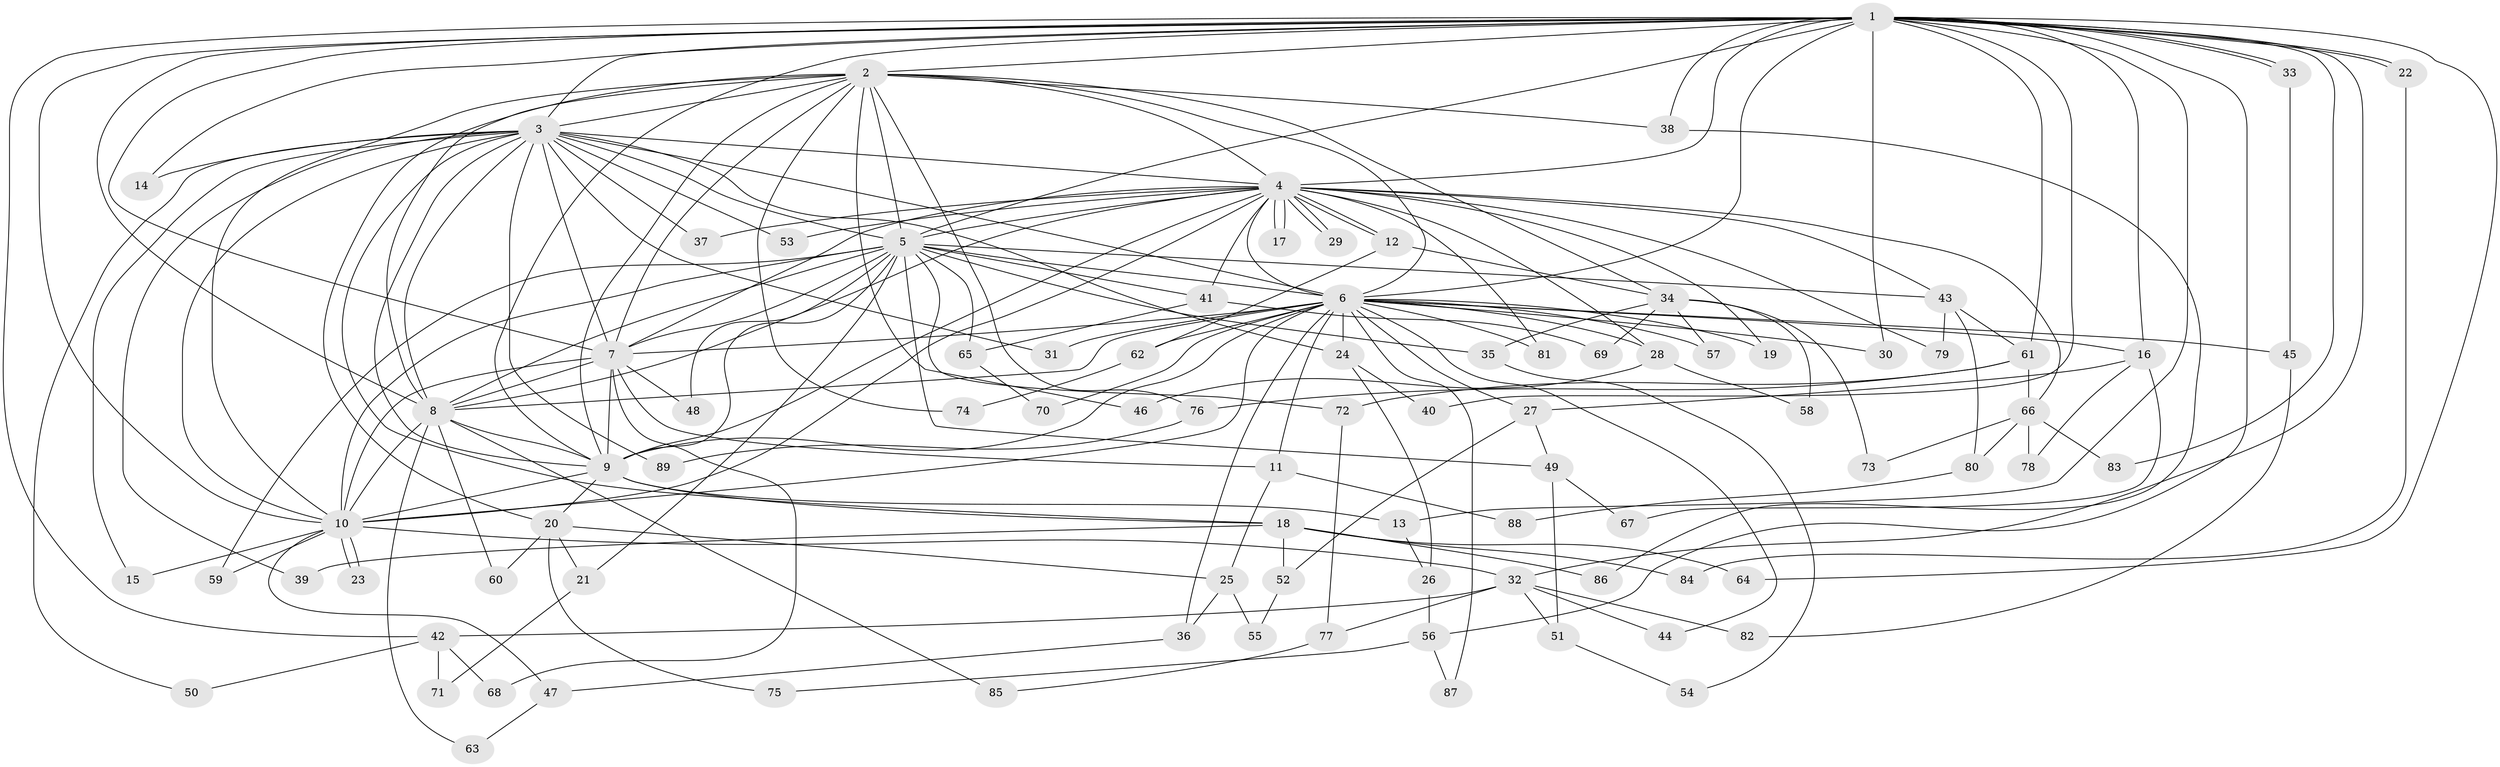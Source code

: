 // Generated by graph-tools (version 1.1) at 2025/01/03/09/25 03:01:20]
// undirected, 89 vertices, 203 edges
graph export_dot {
graph [start="1"]
  node [color=gray90,style=filled];
  1;
  2;
  3;
  4;
  5;
  6;
  7;
  8;
  9;
  10;
  11;
  12;
  13;
  14;
  15;
  16;
  17;
  18;
  19;
  20;
  21;
  22;
  23;
  24;
  25;
  26;
  27;
  28;
  29;
  30;
  31;
  32;
  33;
  34;
  35;
  36;
  37;
  38;
  39;
  40;
  41;
  42;
  43;
  44;
  45;
  46;
  47;
  48;
  49;
  50;
  51;
  52;
  53;
  54;
  55;
  56;
  57;
  58;
  59;
  60;
  61;
  62;
  63;
  64;
  65;
  66;
  67;
  68;
  69;
  70;
  71;
  72;
  73;
  74;
  75;
  76;
  77;
  78;
  79;
  80;
  81;
  82;
  83;
  84;
  85;
  86;
  87;
  88;
  89;
  1 -- 2;
  1 -- 3;
  1 -- 4;
  1 -- 5;
  1 -- 6;
  1 -- 7;
  1 -- 8;
  1 -- 9;
  1 -- 10;
  1 -- 13;
  1 -- 14;
  1 -- 16;
  1 -- 22;
  1 -- 22;
  1 -- 30;
  1 -- 32;
  1 -- 33;
  1 -- 33;
  1 -- 38;
  1 -- 40;
  1 -- 42;
  1 -- 56;
  1 -- 61;
  1 -- 64;
  1 -- 83;
  2 -- 3;
  2 -- 4;
  2 -- 5;
  2 -- 6;
  2 -- 7;
  2 -- 8;
  2 -- 9;
  2 -- 10;
  2 -- 20;
  2 -- 34;
  2 -- 38;
  2 -- 46;
  2 -- 74;
  2 -- 76;
  3 -- 4;
  3 -- 5;
  3 -- 6;
  3 -- 7;
  3 -- 8;
  3 -- 9;
  3 -- 10;
  3 -- 14;
  3 -- 15;
  3 -- 18;
  3 -- 24;
  3 -- 31;
  3 -- 37;
  3 -- 39;
  3 -- 50;
  3 -- 53;
  3 -- 89;
  4 -- 5;
  4 -- 6;
  4 -- 7;
  4 -- 8;
  4 -- 9;
  4 -- 10;
  4 -- 12;
  4 -- 12;
  4 -- 17;
  4 -- 17;
  4 -- 19;
  4 -- 28;
  4 -- 29;
  4 -- 29;
  4 -- 37;
  4 -- 41;
  4 -- 43;
  4 -- 53;
  4 -- 66;
  4 -- 79;
  4 -- 81;
  5 -- 6;
  5 -- 7;
  5 -- 8;
  5 -- 9;
  5 -- 10;
  5 -- 21;
  5 -- 35;
  5 -- 41;
  5 -- 43;
  5 -- 48;
  5 -- 49;
  5 -- 59;
  5 -- 65;
  5 -- 72;
  6 -- 7;
  6 -- 8;
  6 -- 9;
  6 -- 10;
  6 -- 11;
  6 -- 16;
  6 -- 19;
  6 -- 24;
  6 -- 27;
  6 -- 28;
  6 -- 30;
  6 -- 31;
  6 -- 36;
  6 -- 44;
  6 -- 45;
  6 -- 57;
  6 -- 62;
  6 -- 70;
  6 -- 81;
  6 -- 87;
  7 -- 8;
  7 -- 9;
  7 -- 10;
  7 -- 11;
  7 -- 48;
  7 -- 68;
  8 -- 9;
  8 -- 10;
  8 -- 60;
  8 -- 63;
  8 -- 85;
  9 -- 10;
  9 -- 13;
  9 -- 18;
  9 -- 20;
  10 -- 15;
  10 -- 23;
  10 -- 23;
  10 -- 32;
  10 -- 47;
  10 -- 59;
  11 -- 25;
  11 -- 88;
  12 -- 34;
  12 -- 62;
  13 -- 26;
  16 -- 27;
  16 -- 67;
  16 -- 78;
  18 -- 39;
  18 -- 52;
  18 -- 64;
  18 -- 84;
  18 -- 86;
  20 -- 21;
  20 -- 25;
  20 -- 60;
  20 -- 75;
  21 -- 71;
  22 -- 84;
  24 -- 26;
  24 -- 40;
  25 -- 36;
  25 -- 55;
  26 -- 56;
  27 -- 49;
  27 -- 52;
  28 -- 46;
  28 -- 58;
  32 -- 42;
  32 -- 44;
  32 -- 51;
  32 -- 77;
  32 -- 82;
  33 -- 45;
  34 -- 35;
  34 -- 57;
  34 -- 58;
  34 -- 69;
  34 -- 73;
  35 -- 54;
  36 -- 47;
  38 -- 86;
  41 -- 65;
  41 -- 69;
  42 -- 50;
  42 -- 68;
  42 -- 71;
  43 -- 61;
  43 -- 79;
  43 -- 80;
  45 -- 82;
  47 -- 63;
  49 -- 51;
  49 -- 67;
  51 -- 54;
  52 -- 55;
  56 -- 75;
  56 -- 87;
  61 -- 66;
  61 -- 72;
  61 -- 76;
  62 -- 74;
  65 -- 70;
  66 -- 73;
  66 -- 78;
  66 -- 80;
  66 -- 83;
  72 -- 77;
  76 -- 89;
  77 -- 85;
  80 -- 88;
}
